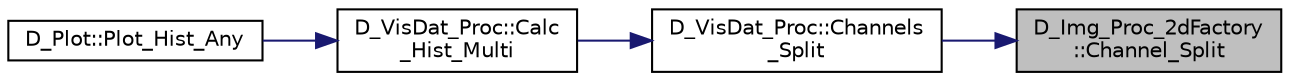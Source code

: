 digraph "D_Img_Proc_2dFactory::Channel_Split"
{
 // LATEX_PDF_SIZE
  edge [fontname="Helvetica",fontsize="10",labelfontname="Helvetica",labelfontsize="10"];
  node [fontname="Helvetica",fontsize="10",shape=record];
  rankdir="RL";
  Node1 [label="D_Img_Proc_2dFactory\l::Channel_Split",height=0.2,width=0.4,color="black", fillcolor="grey75", style="filled", fontcolor="black",tooltip=" "];
  Node1 -> Node2 [dir="back",color="midnightblue",fontsize="10",style="solid",fontname="Helvetica"];
  Node2 [label="D_VisDat_Proc::Channels\l_Split",height=0.2,width=0.4,color="black", fillcolor="white", style="filled",URL="$class_d___vis_dat___proc.html#ac015951297e752413a09255e1ee372e7",tooltip=" "];
  Node2 -> Node3 [dir="back",color="midnightblue",fontsize="10",style="solid",fontname="Helvetica"];
  Node3 [label="D_VisDat_Proc::Calc\l_Hist_Multi",height=0.2,width=0.4,color="black", fillcolor="white", style="filled",URL="$class_d___vis_dat___proc.html#a558387270e1b1602f410a46157c7d8d2",tooltip=" "];
  Node3 -> Node4 [dir="back",color="midnightblue",fontsize="10",style="solid",fontname="Helvetica"];
  Node4 [label="D_Plot::Plot_Hist_Any",height=0.2,width=0.4,color="black", fillcolor="white", style="filled",URL="$class_d___plot.html#abb572f7000c84378576303e4fa065b9d",tooltip=" "];
}
